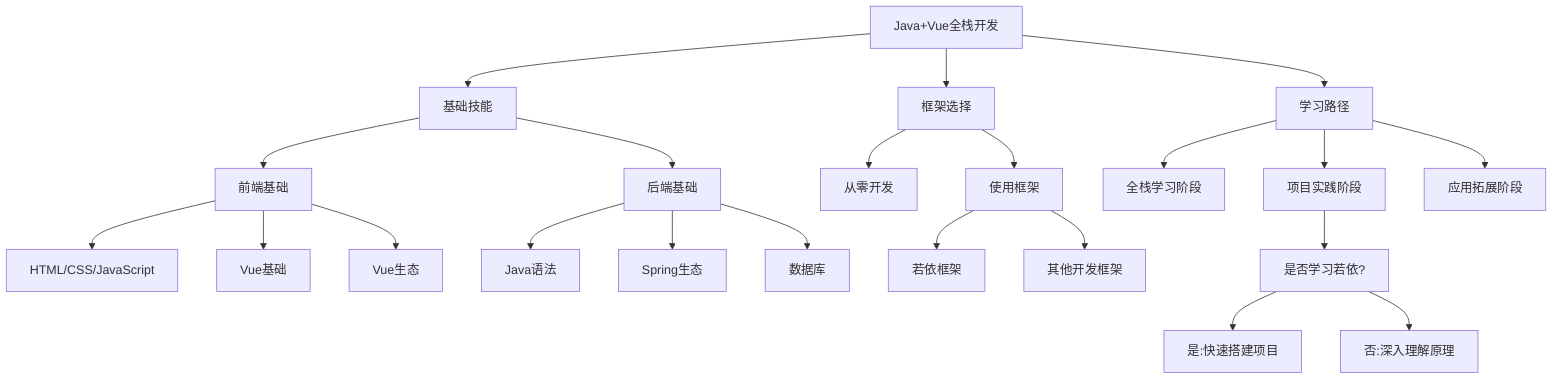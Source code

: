 flowchart TD
    A[Java+Vue全栈开发] --> B[基础技能]
    A --> C[框架选择]
    A --> D[学习路径]
    
    B --> B1[前端基础]
    B1 --> B1a[HTML/CSS/JavaScript]
    B1 --> B1b[Vue基础]
    B1 --> B1c[Vue生态]
    
    B --> B2[后端基础]
    B2 --> B2a[Java语法]
    B2 --> B2b[Spring生态]
    B2 --> B2c[数据库]
    
    C --> C1[从零开发]
    C --> C2[使用框架]
    C2 --> C2a[若依框架]
    C2 --> C2b[其他开发框架]
    
    D --> D1[全栈学习阶段]
    D --> D2[项目实践阶段]
    D --> D3[应用拓展阶段]
    
    D2 --> D2a[是否学习若依?]
    D2a --> D2b[是:快速搭建项目]
    D2a --> D2c[否:深入理解原理]